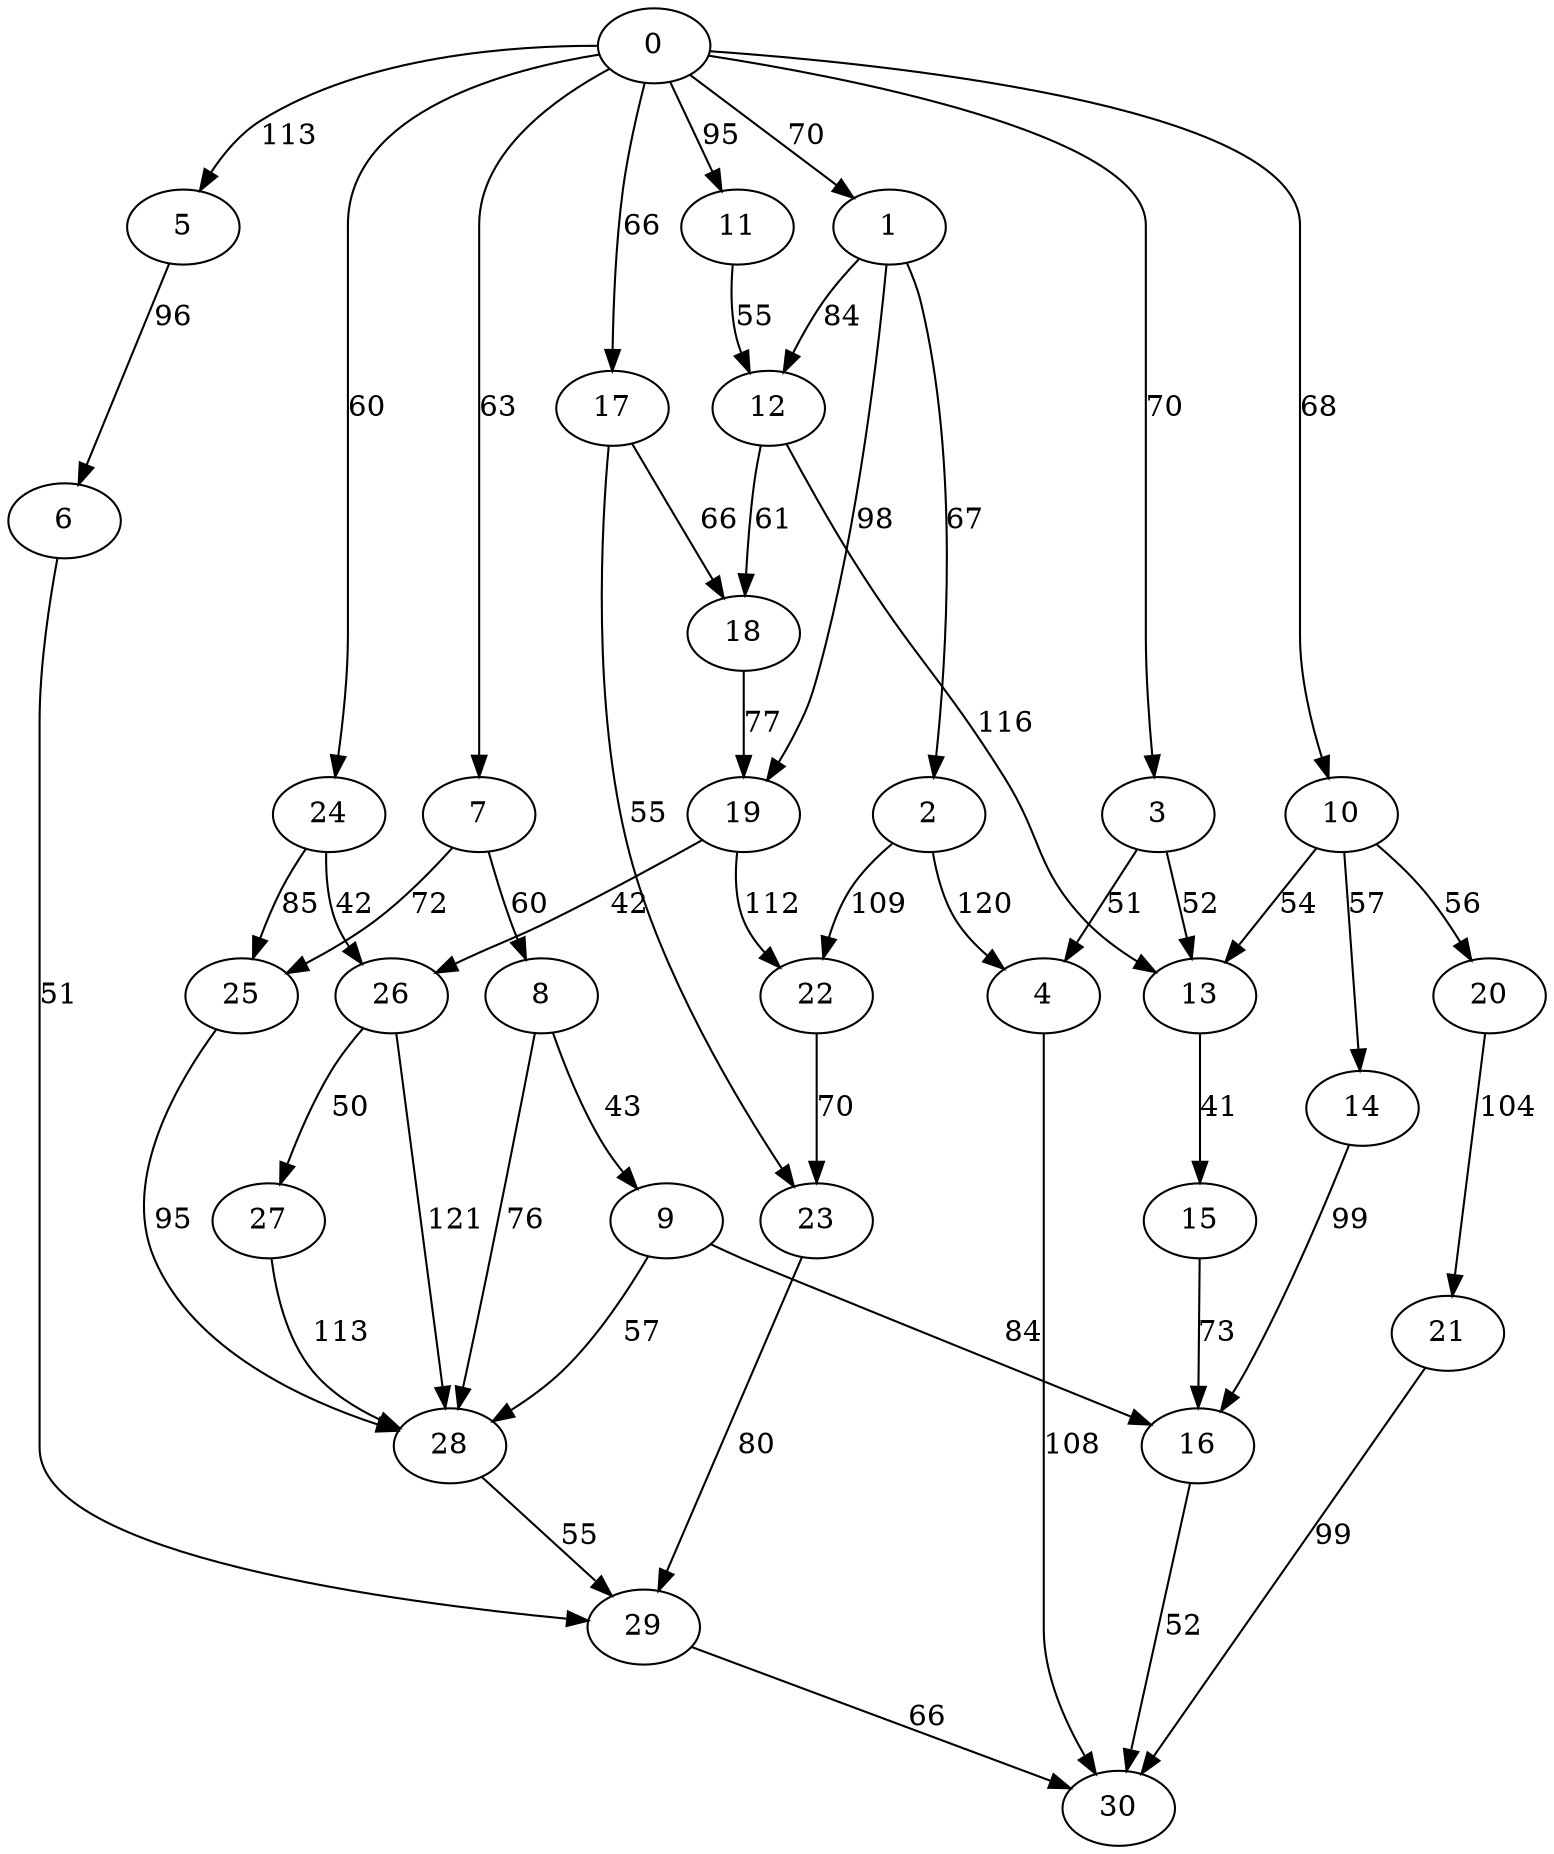 digraph t40p6r7_1 {
0 -> 1 [ label = 70 ];
0 -> 3 [ label = 70 ];
0 -> 5 [ label = 113 ];
0 -> 7 [ label = 63 ];
0 -> 10 [ label = 68 ];
0 -> 11 [ label = 95 ];
0 -> 17 [ label = 66 ];
0 -> 24 [ label = 60 ];
1 -> 2 [ label = 67 ];
1 -> 12 [ label = 84 ];
1 -> 19 [ label = 98 ];
2 -> 4 [ label = 120 ];
2 -> 22 [ label = 109 ];
3 -> 4 [ label = 51 ];
3 -> 13 [ label = 52 ];
4 -> 30 [ label = 108 ];
5 -> 6 [ label = 96 ];
6 -> 29 [ label = 51 ];
7 -> 8 [ label = 60 ];
7 -> 25 [ label = 72 ];
8 -> 9 [ label = 43 ];
8 -> 28 [ label = 76 ];
9 -> 16 [ label = 84 ];
9 -> 28 [ label = 57 ];
10 -> 13 [ label = 54 ];
10 -> 14 [ label = 57 ];
10 -> 20 [ label = 56 ];
11 -> 12 [ label = 55 ];
12 -> 13 [ label = 116 ];
12 -> 18 [ label = 61 ];
13 -> 15 [ label = 41 ];
14 -> 16 [ label = 99 ];
15 -> 16 [ label = 73 ];
16 -> 30 [ label = 52 ];
17 -> 18 [ label = 66 ];
17 -> 23 [ label = 55 ];
18 -> 19 [ label = 77 ];
19 -> 22 [ label = 112 ];
19 -> 26 [ label = 42 ];
20 -> 21 [ label = 104 ];
21 -> 30 [ label = 99 ];
22 -> 23 [ label = 70 ];
23 -> 29 [ label = 80 ];
24 -> 25 [ label = 85 ];
24 -> 26 [ label = 42 ];
25 -> 28 [ label = 95 ];
26 -> 27 [ label = 50 ];
26 -> 28 [ label = 121 ];
27 -> 28 [ label = 113 ];
28 -> 29 [ label = 55 ];
29 -> 30 [ label = 66 ];
 }

